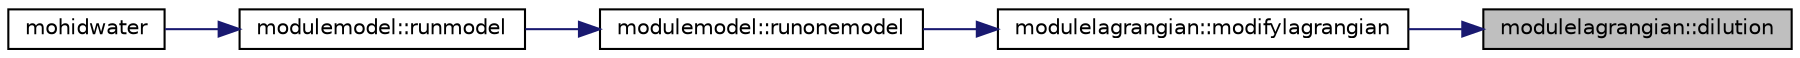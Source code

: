 digraph "modulelagrangian::dilution"
{
 // LATEX_PDF_SIZE
  edge [fontname="Helvetica",fontsize="10",labelfontname="Helvetica",labelfontsize="10"];
  node [fontname="Helvetica",fontsize="10",shape=record];
  rankdir="RL";
  Node1 [label="modulelagrangian::dilution",height=0.2,width=0.4,color="black", fillcolor="grey75", style="filled", fontcolor="black",tooltip=" "];
  Node1 -> Node2 [dir="back",color="midnightblue",fontsize="10",style="solid",fontname="Helvetica"];
  Node2 [label="modulelagrangian::modifylagrangian",height=0.2,width=0.4,color="black", fillcolor="white", style="filled",URL="$namespacemodulelagrangian.html#a1097f962a7a848d12f7f3036993f7b93",tooltip=" "];
  Node2 -> Node3 [dir="back",color="midnightblue",fontsize="10",style="solid",fontname="Helvetica"];
  Node3 [label="modulemodel::runonemodel",height=0.2,width=0.4,color="black", fillcolor="white", style="filled",URL="$namespacemodulemodel.html#ab22d85061a595a03c83c11766cba5587",tooltip=" "];
  Node3 -> Node4 [dir="back",color="midnightblue",fontsize="10",style="solid",fontname="Helvetica"];
  Node4 [label="modulemodel::runmodel",height=0.2,width=0.4,color="black", fillcolor="white", style="filled",URL="$namespacemodulemodel.html#a16a07d5b28a4877790acec46aed111b6",tooltip=" "];
  Node4 -> Node5 [dir="back",color="midnightblue",fontsize="10",style="solid",fontname="Helvetica"];
  Node5 [label="mohidwater",height=0.2,width=0.4,color="black", fillcolor="white", style="filled",URL="$_main_8_f90.html#a22cacab418d9e36dcaa8c3aef44b4185",tooltip=" "];
}
